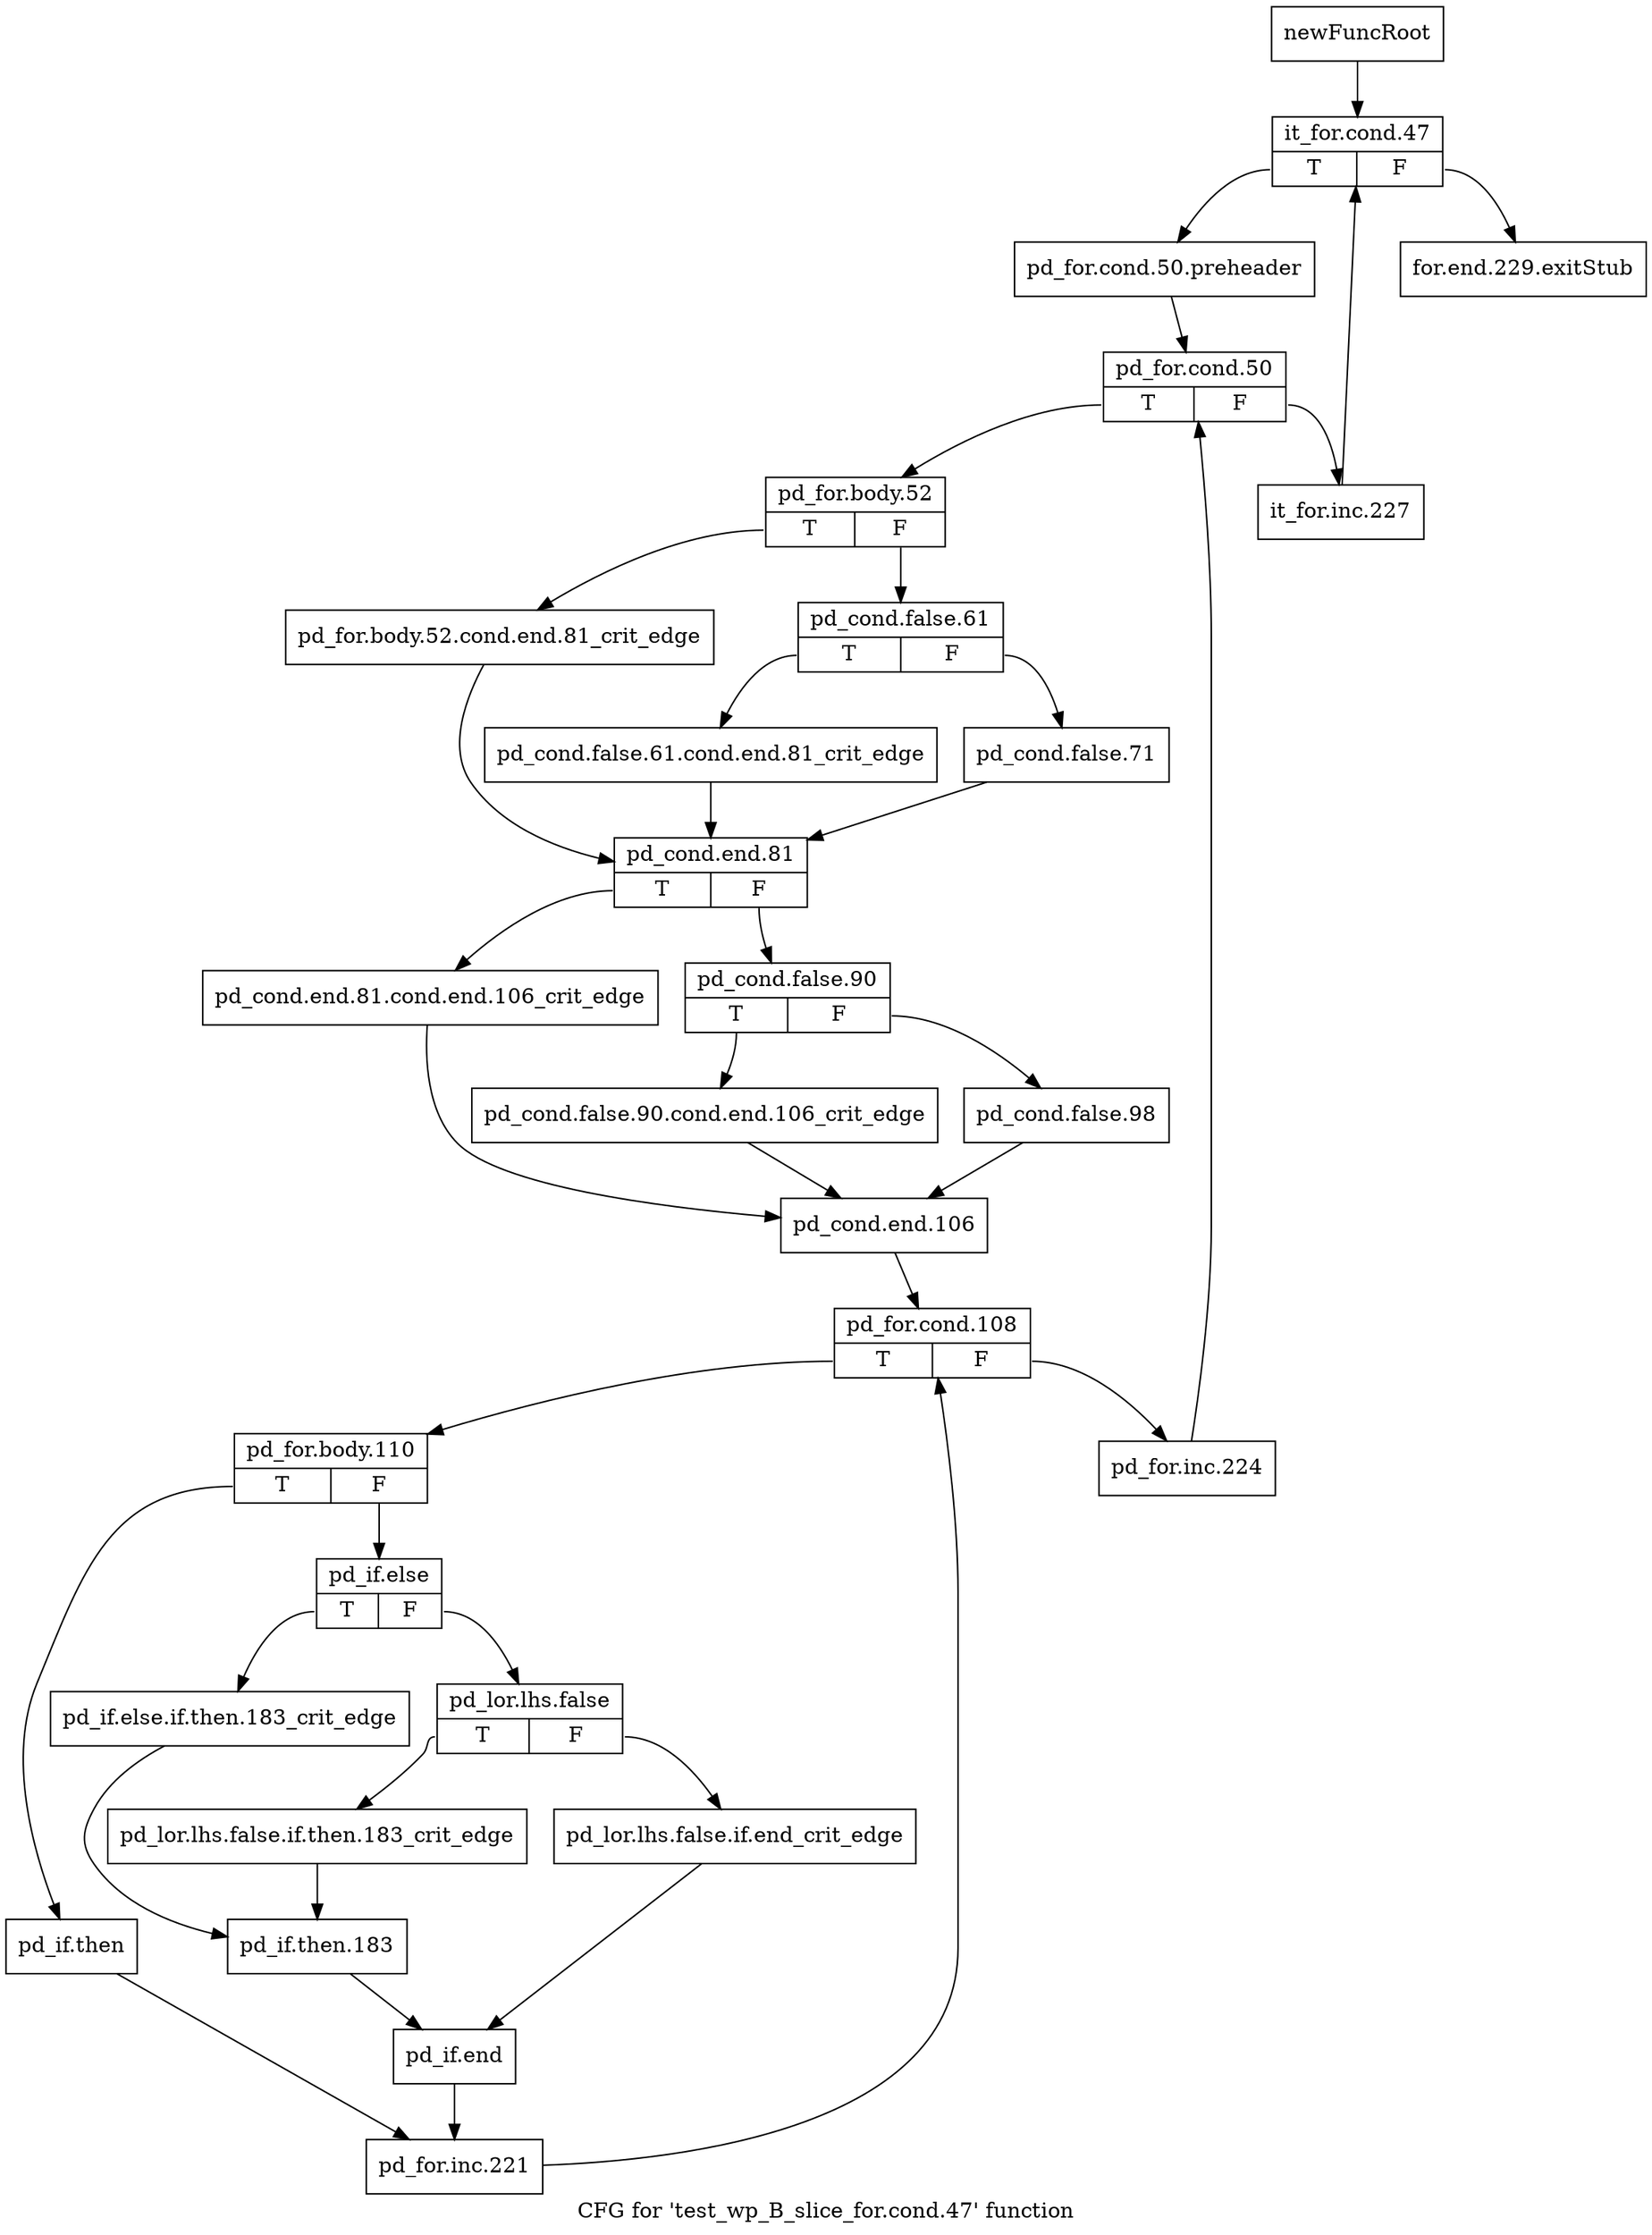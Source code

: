 digraph "CFG for 'test_wp_B_slice_for.cond.47' function" {
	label="CFG for 'test_wp_B_slice_for.cond.47' function";

	Node0x301b950 [shape=record,label="{newFuncRoot}"];
	Node0x301b950 -> Node0x3023980;
	Node0x3023930 [shape=record,label="{for.end.229.exitStub}"];
	Node0x3023980 [shape=record,label="{it_for.cond.47|{<s0>T|<s1>F}}"];
	Node0x3023980:s0 -> Node0x30239d0;
	Node0x3023980:s1 -> Node0x3023930;
	Node0x30239d0 [shape=record,label="{pd_for.cond.50.preheader}"];
	Node0x30239d0 -> Node0x3023a20;
	Node0x3023a20 [shape=record,label="{pd_for.cond.50|{<s0>T|<s1>F}}"];
	Node0x3023a20:s0 -> Node0x3023ac0;
	Node0x3023a20:s1 -> Node0x3023a70;
	Node0x3023a70 [shape=record,label="{it_for.inc.227}"];
	Node0x3023a70 -> Node0x3023980;
	Node0x3023ac0 [shape=record,label="{pd_for.body.52|{<s0>T|<s1>F}}"];
	Node0x3023ac0:s0 -> Node0x3023c00;
	Node0x3023ac0:s1 -> Node0x3023b10;
	Node0x3023b10 [shape=record,label="{pd_cond.false.61|{<s0>T|<s1>F}}"];
	Node0x3023b10:s0 -> Node0x3023bb0;
	Node0x3023b10:s1 -> Node0x3023b60;
	Node0x3023b60 [shape=record,label="{pd_cond.false.71}"];
	Node0x3023b60 -> Node0x3023c50;
	Node0x3023bb0 [shape=record,label="{pd_cond.false.61.cond.end.81_crit_edge}"];
	Node0x3023bb0 -> Node0x3023c50;
	Node0x3023c00 [shape=record,label="{pd_for.body.52.cond.end.81_crit_edge}"];
	Node0x3023c00 -> Node0x3023c50;
	Node0x3023c50 [shape=record,label="{pd_cond.end.81|{<s0>T|<s1>F}}"];
	Node0x3023c50:s0 -> Node0x3023d90;
	Node0x3023c50:s1 -> Node0x3023ca0;
	Node0x3023ca0 [shape=record,label="{pd_cond.false.90|{<s0>T|<s1>F}}"];
	Node0x3023ca0:s0 -> Node0x3023d40;
	Node0x3023ca0:s1 -> Node0x3023cf0;
	Node0x3023cf0 [shape=record,label="{pd_cond.false.98}"];
	Node0x3023cf0 -> Node0x3023de0;
	Node0x3023d40 [shape=record,label="{pd_cond.false.90.cond.end.106_crit_edge}"];
	Node0x3023d40 -> Node0x3023de0;
	Node0x3023d90 [shape=record,label="{pd_cond.end.81.cond.end.106_crit_edge}"];
	Node0x3023d90 -> Node0x3023de0;
	Node0x3023de0 [shape=record,label="{pd_cond.end.106}"];
	Node0x3023de0 -> Node0x3023e30;
	Node0x3023e30 [shape=record,label="{pd_for.cond.108|{<s0>T|<s1>F}}"];
	Node0x3023e30:s0 -> Node0x3023ed0;
	Node0x3023e30:s1 -> Node0x3023e80;
	Node0x3023e80 [shape=record,label="{pd_for.inc.224}"];
	Node0x3023e80 -> Node0x3023a20;
	Node0x3023ed0 [shape=record,label="{pd_for.body.110|{<s0>T|<s1>F}}"];
	Node0x3023ed0:s0 -> Node0x3024150;
	Node0x3023ed0:s1 -> Node0x3023f20;
	Node0x3023f20 [shape=record,label="{pd_if.else|{<s0>T|<s1>F}}"];
	Node0x3023f20:s0 -> Node0x3024060;
	Node0x3023f20:s1 -> Node0x3023f70;
	Node0x3023f70 [shape=record,label="{pd_lor.lhs.false|{<s0>T|<s1>F}}"];
	Node0x3023f70:s0 -> Node0x3024010;
	Node0x3023f70:s1 -> Node0x3023fc0;
	Node0x3023fc0 [shape=record,label="{pd_lor.lhs.false.if.end_crit_edge}"];
	Node0x3023fc0 -> Node0x3024100;
	Node0x3024010 [shape=record,label="{pd_lor.lhs.false.if.then.183_crit_edge}"];
	Node0x3024010 -> Node0x30240b0;
	Node0x3024060 [shape=record,label="{pd_if.else.if.then.183_crit_edge}"];
	Node0x3024060 -> Node0x30240b0;
	Node0x30240b0 [shape=record,label="{pd_if.then.183}"];
	Node0x30240b0 -> Node0x3024100;
	Node0x3024100 [shape=record,label="{pd_if.end}"];
	Node0x3024100 -> Node0x30241a0;
	Node0x3024150 [shape=record,label="{pd_if.then}"];
	Node0x3024150 -> Node0x30241a0;
	Node0x30241a0 [shape=record,label="{pd_for.inc.221}"];
	Node0x30241a0 -> Node0x3023e30;
}

